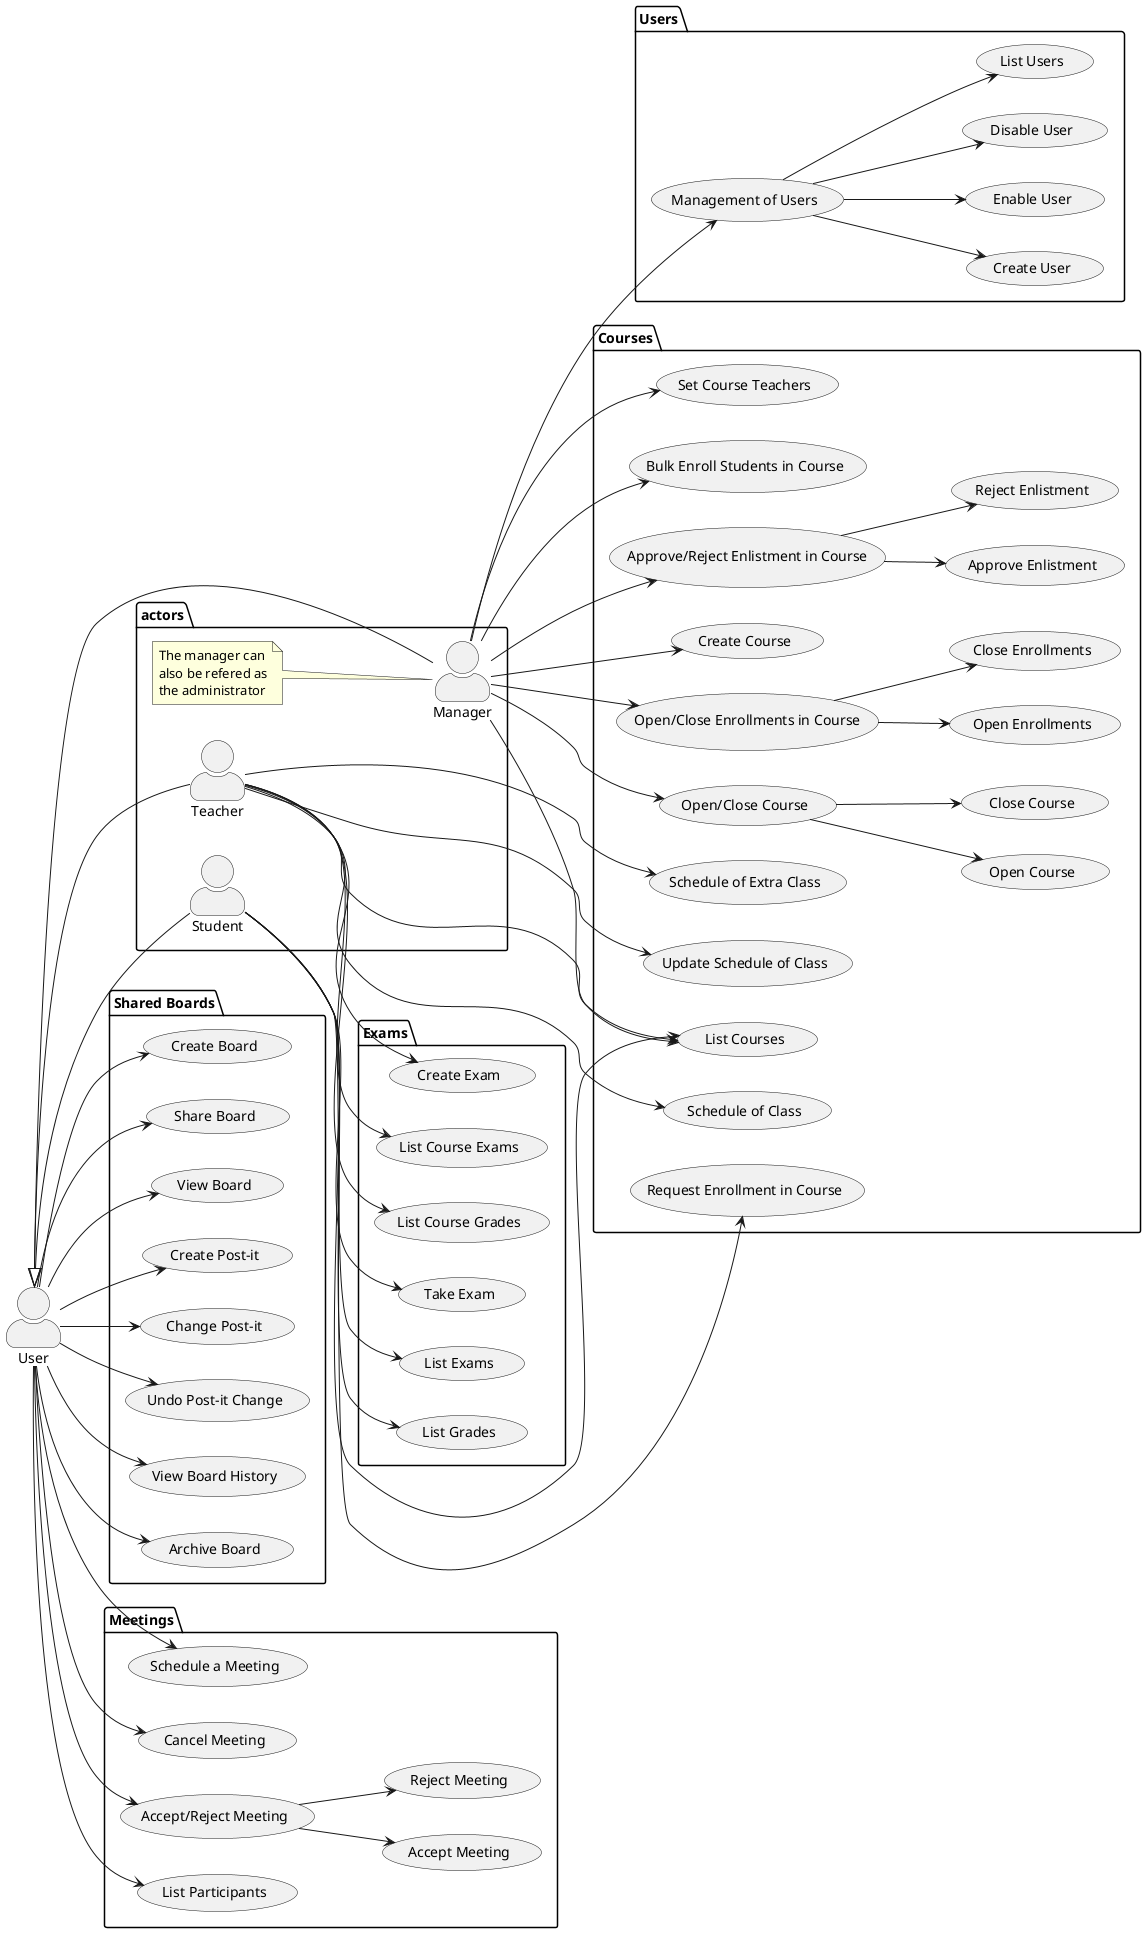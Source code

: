 @startuml
skinparam actorStyle awesome
left to right direction


package actors{
    actor Manager as man
    actor Teacher as tea
    actor Student as stu



    note left of man
        The manager can
        also be refered as
        the administrator
    end note
}


actor User as usr

'----------------------------------------------------------------------------------------------------'

package Users{

    usecase FRU01 as "Management of Users"

    usecase FRU011 as "Create User"

    usecase FRU012 as "Enable User"

    usecase FRU013 as "Disable User"

    usecase FRU014 as "List Users"

    man --> (FRU01)

    FRU01 --> (FRU011)
    FRU01 --> (FRU012)
    FRU01 --> (FRU013)
    FRU01 --> (FRU014)

}

'----------------------------------------------------------------------------------------------------'

package Courses{


usecase FRC01 as "Create Course"

man --> (FRC01)

usecase FRC02 as "Open/Close Enrollments in Course"

man --> (FRC02)

usecase FRC021 as "Open Enrollments"
usecase FRC022 as "Close Enrollments"

(FRC02) --> (FRC021)
(FRC02) --> (FRC022)

usecase FRC03 as "Open/Close Course"

man --> (FRC03)

usecase FRC031 as "Open Course"
usecase FRC032 as "Close Course"

(FRC03) --> (FRC031)
(FRC03) --> (FRC032)

usecase FRC04 as "Set Course Teachers"

man --> (FRC04)

usecase FRC05 as "List Courses"

man --> (FRC05)
tea --> (FRC05)
stu --> (FRC05)

usecase FRC06 as "Bulk Enroll Students in Course"

man --> (FRC06)

usecase FRC07 as "Request Enrollment in Course"

stu --> (FRC07)

usecase FRC08 as "Approve/Reject Enlistment in Course"

man --> (FRC08)

usecase FRC081 as "Approve Enlistment"
usecase FRC082 as "Reject Enlistment"

(FRC08) --> (FRC081)
(FRC08) --> (FRC082)

usecase FRC09 as "Schedule of Class"

tea --> (FRC09)

usecase FRC10 as "Schedule of Extra Class"

tea --> (FRC10)

usecase FRC11 as "Update Schedule of Class"

tea --> (FRC11)

}

'----------------------------------------------------------------------------------------------------'

package Exams{

usecase FRE01 as "Create Exam"

tea --> (FRE01)

usecase FRE02 as "List Exams"

stu --> (FRE02)

usecase FRE03 as "List Course Exams"

tea --> (FRE03)

usecase FRE04 as "Take Exam"

stu --> (FRE04)

usecase FRE05 as "List Grades"

stu --> (FRE05)

usecase FRE06 as "List Course Grades"

tea --> (FRE06)

}

'----------------------------------------------------------------------------------------------------'

package "Shared Boards" as Boards{

usecase FRB01 as "Create Board"

usr --> (FRB01)

usecase FRB02 as "Share Board"

usr --> (FRB02)

usecase FRB03 as "View Board"

usr --> (FRB03)

usecase FRB04 as "Create Post-it"

usr --> (FRB04)

usecase FRB05 as "Change Post-it"

usr --> (FRB05)

usecase FRB06 as "Undo Post-it Change"

usr --> (FRB06)

usecase FRB07 as "View Board History"

usr --> (FRB07)

usecase FRB08 as "Archive Board"

usr --> (FRB08)

}

'----------------------------------------------------------------------------------------------------'

package Meetings{

usecase FRM01 as "Schedule a Meeting"

usr --> (FRM01)

usecase FRM02 as "Cancel Meeting"

usr --> (FRM02)

usecase FRM03 as "Accept/Reject Meeting"

usr --> (FRM03)

usecase FRM031 as "Accept Meeting"
usecase FRM032 as "Reject Meeting"

(FRM03) --> (FRM031)
(FRM03) --> (FRM032)

usecase FRM04 as "List Participants"

usr --> (FRM04)

}

'----------------------------------------------------------------------------------------------------'

usr <|-- man
usr <|-- tea
usr <|-- stu

@enduml